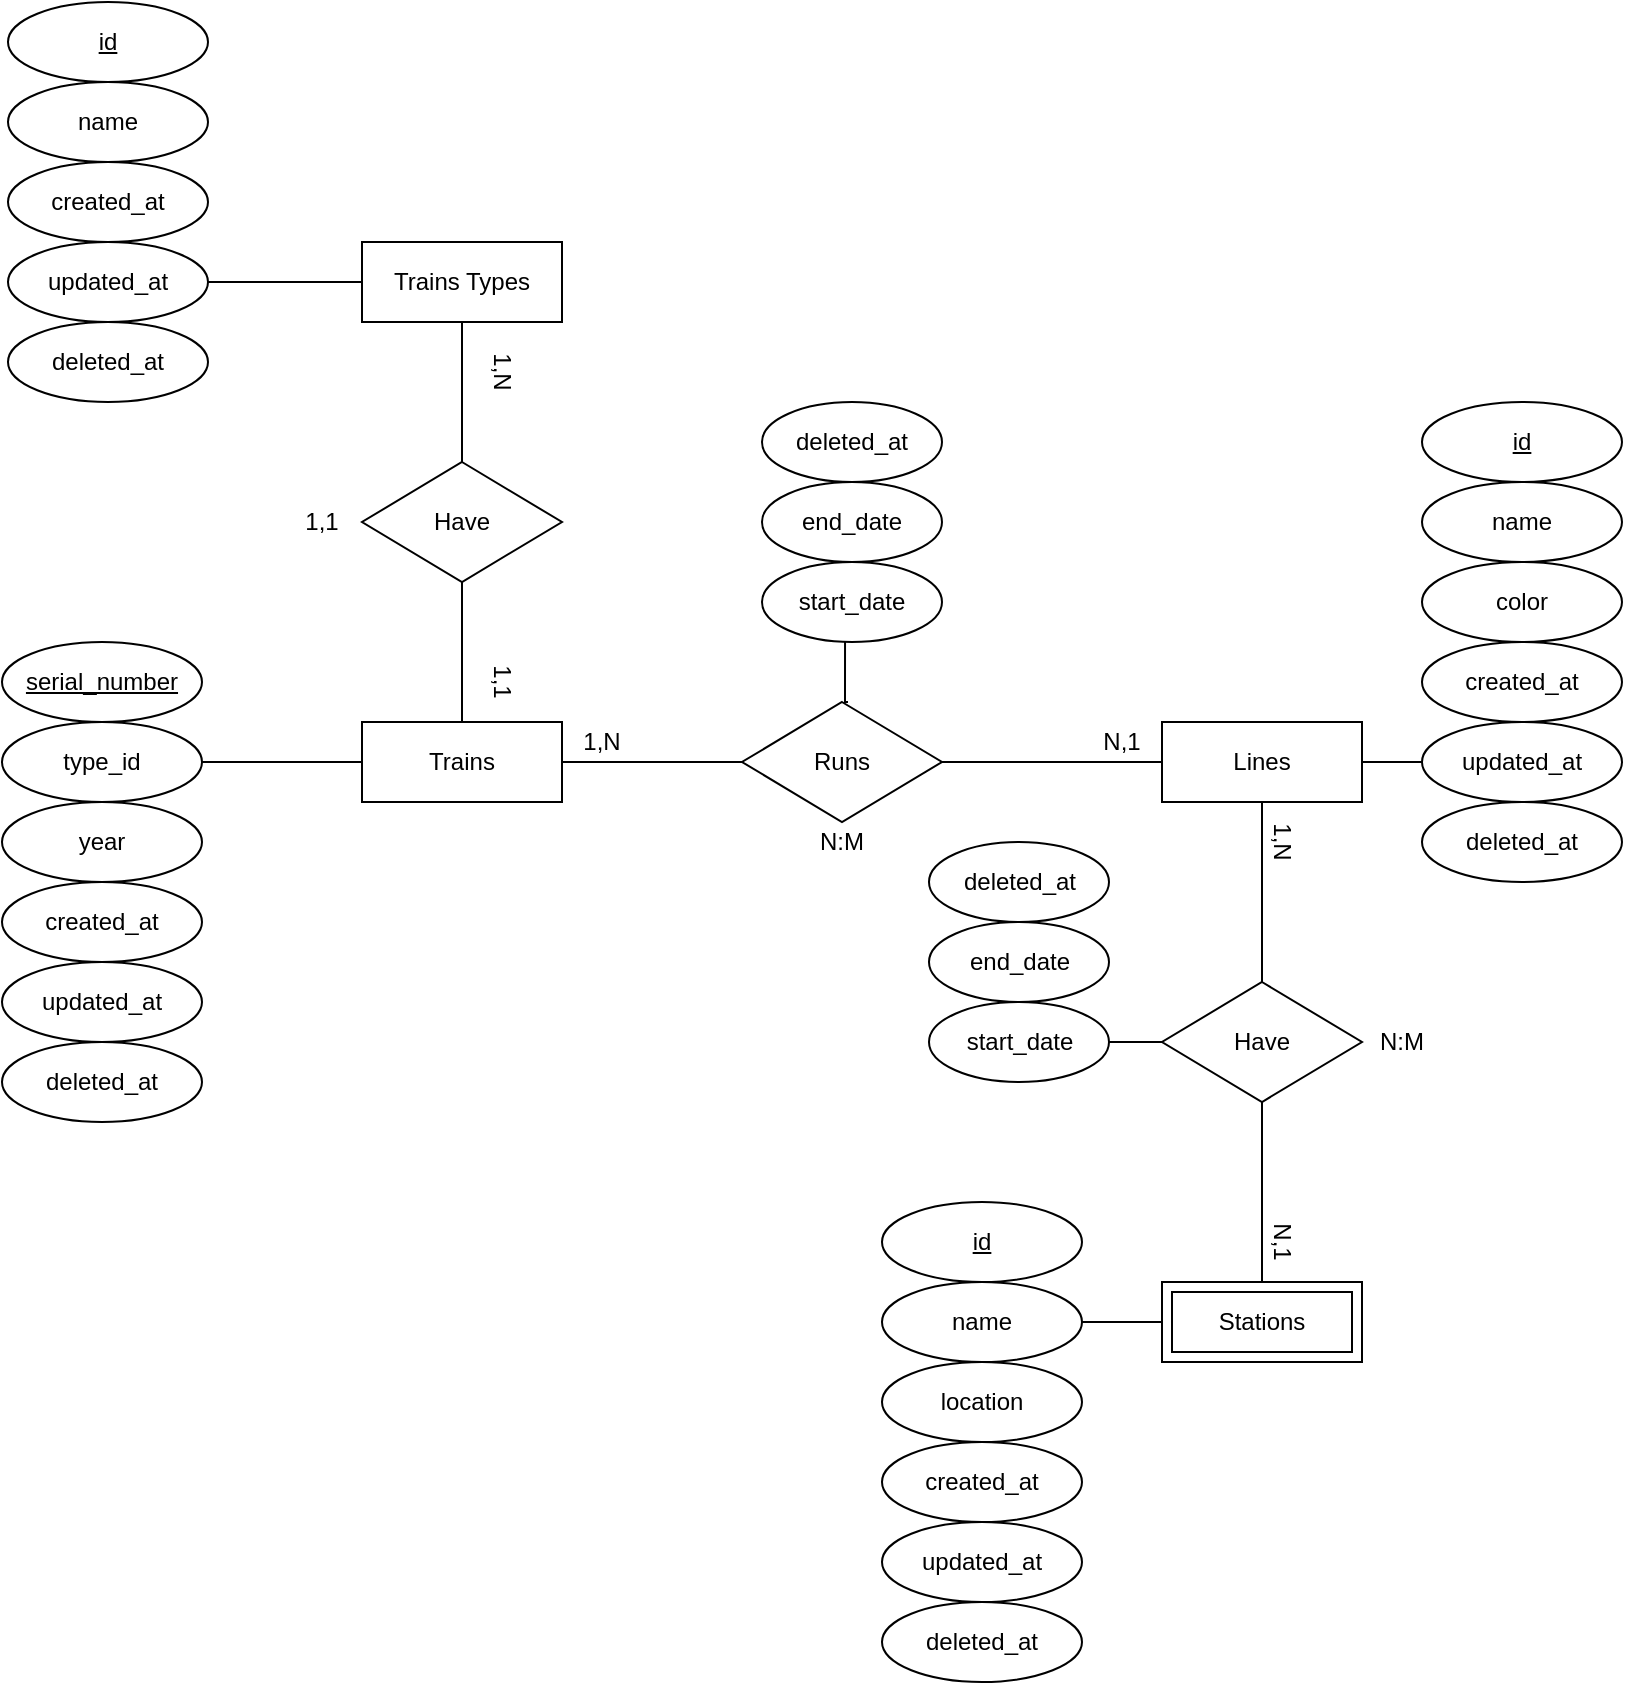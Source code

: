 <mxfile version="20.8.16" type="device"><diagram name="Página-1" id="_CON7dvycLkVMJO1nGlJ"><mxGraphModel dx="2245" dy="2037" grid="1" gridSize="10" guides="1" tooltips="1" connect="1" arrows="1" fold="1" page="1" pageScale="1" pageWidth="827" pageHeight="1169" math="0" shadow="0"><root><mxCell id="0"/><mxCell id="1" parent="0"/><mxCell id="r812NtlvMPiRMAVlbHMb-9" style="edgeStyle=orthogonalEdgeStyle;rounded=0;orthogonalLoop=1;jettySize=auto;html=1;entryX=1;entryY=0.5;entryDx=0;entryDy=0;endArrow=none;endFill=0;" parent="1" source="r812NtlvMPiRMAVlbHMb-4" target="r812NtlvMPiRMAVlbHMb-5" edge="1"><mxGeometry relative="1" as="geometry"/></mxCell><mxCell id="r812NtlvMPiRMAVlbHMb-22" style="edgeStyle=orthogonalEdgeStyle;rounded=0;orthogonalLoop=1;jettySize=auto;html=1;entryX=0;entryY=0.5;entryDx=0;entryDy=0;endArrow=none;endFill=0;" parent="1" source="r812NtlvMPiRMAVlbHMb-4" target="r812NtlvMPiRMAVlbHMb-12" edge="1"><mxGeometry relative="1" as="geometry"/></mxCell><mxCell id="r812NtlvMPiRMAVlbHMb-4" value="Trains" style="whiteSpace=wrap;html=1;align=center;" parent="1" vertex="1"><mxGeometry x="40" y="320" width="100" height="40" as="geometry"/></mxCell><mxCell id="r812NtlvMPiRMAVlbHMb-5" value="type_id" style="ellipse;whiteSpace=wrap;html=1;align=center;" parent="1" vertex="1"><mxGeometry x="-140" y="320" width="100" height="40" as="geometry"/></mxCell><mxCell id="r812NtlvMPiRMAVlbHMb-6" value="serial_number" style="ellipse;whiteSpace=wrap;html=1;align=center;fontStyle=4;" parent="1" vertex="1"><mxGeometry x="-140" y="280" width="100" height="40" as="geometry"/></mxCell><mxCell id="r812NtlvMPiRMAVlbHMb-10" value="year" style="ellipse;whiteSpace=wrap;html=1;align=center;" parent="1" vertex="1"><mxGeometry x="-140" y="360" width="100" height="40" as="geometry"/></mxCell><mxCell id="r812NtlvMPiRMAVlbHMb-38" style="edgeStyle=orthogonalEdgeStyle;rounded=0;orthogonalLoop=1;jettySize=auto;html=1;entryX=0.5;entryY=0;entryDx=0;entryDy=0;endArrow=none;endFill=0;" parent="1" source="r812NtlvMPiRMAVlbHMb-11" target="r812NtlvMPiRMAVlbHMb-37" edge="1"><mxGeometry relative="1" as="geometry"/></mxCell><mxCell id="r812NtlvMPiRMAVlbHMb-40" style="edgeStyle=orthogonalEdgeStyle;rounded=0;orthogonalLoop=1;jettySize=auto;html=1;entryX=0;entryY=0.5;entryDx=0;entryDy=0;endArrow=none;endFill=0;" parent="1" source="r812NtlvMPiRMAVlbHMb-11" target="r812NtlvMPiRMAVlbHMb-17" edge="1"><mxGeometry relative="1" as="geometry"/></mxCell><mxCell id="r812NtlvMPiRMAVlbHMb-11" value="Lines" style="whiteSpace=wrap;html=1;align=center;" parent="1" vertex="1"><mxGeometry x="440" y="320" width="100" height="40" as="geometry"/></mxCell><mxCell id="r812NtlvMPiRMAVlbHMb-21" style="edgeStyle=orthogonalEdgeStyle;rounded=0;orthogonalLoop=1;jettySize=auto;html=1;entryX=0;entryY=0.5;entryDx=0;entryDy=0;endArrow=none;endFill=0;" parent="1" source="r812NtlvMPiRMAVlbHMb-12" target="r812NtlvMPiRMAVlbHMb-11" edge="1"><mxGeometry relative="1" as="geometry"/></mxCell><mxCell id="r812NtlvMPiRMAVlbHMb-26" style="edgeStyle=orthogonalEdgeStyle;rounded=0;orthogonalLoop=1;jettySize=auto;html=1;entryX=0.428;entryY=0.974;entryDx=0;entryDy=0;entryPerimeter=0;endArrow=none;endFill=0;" parent="1" edge="1"><mxGeometry relative="1" as="geometry"><mxPoint x="283" y="310" as="sourcePoint"/><mxPoint x="281.52" y="278.96" as="targetPoint"/></mxGeometry></mxCell><mxCell id="r812NtlvMPiRMAVlbHMb-12" value="Runs" style="shape=rhombus;perimeter=rhombusPerimeter;whiteSpace=wrap;html=1;align=center;" parent="1" vertex="1"><mxGeometry x="230" y="310" width="100" height="60" as="geometry"/></mxCell><mxCell id="r812NtlvMPiRMAVlbHMb-13" value="id" style="ellipse;whiteSpace=wrap;html=1;align=center;fontStyle=4;" parent="1" vertex="1"><mxGeometry x="570" y="160" width="100" height="40" as="geometry"/></mxCell><mxCell id="r812NtlvMPiRMAVlbHMb-14" value="name" style="ellipse;whiteSpace=wrap;html=1;align=center;" parent="1" vertex="1"><mxGeometry x="570" y="200" width="100" height="40" as="geometry"/></mxCell><mxCell id="r812NtlvMPiRMAVlbHMb-15" value="color" style="ellipse;whiteSpace=wrap;html=1;align=center;" parent="1" vertex="1"><mxGeometry x="570" y="240" width="100" height="40" as="geometry"/></mxCell><mxCell id="r812NtlvMPiRMAVlbHMb-16" value="created_at" style="ellipse;whiteSpace=wrap;html=1;align=center;" parent="1" vertex="1"><mxGeometry x="570" y="280" width="100" height="40" as="geometry"/></mxCell><mxCell id="r812NtlvMPiRMAVlbHMb-17" value="updated_at" style="ellipse;whiteSpace=wrap;html=1;align=center;" parent="1" vertex="1"><mxGeometry x="570" y="320" width="100" height="40" as="geometry"/></mxCell><mxCell id="r812NtlvMPiRMAVlbHMb-19" value="start_date" style="ellipse;whiteSpace=wrap;html=1;align=center;" parent="1" vertex="1"><mxGeometry x="240" y="240" width="90" height="40" as="geometry"/></mxCell><mxCell id="r812NtlvMPiRMAVlbHMb-23" value="1,N" style="text;html=1;strokeColor=none;fillColor=none;align=center;verticalAlign=middle;whiteSpace=wrap;rounded=0;" parent="1" vertex="1"><mxGeometry x="140" y="320" width="40" height="20" as="geometry"/></mxCell><mxCell id="r812NtlvMPiRMAVlbHMb-24" value="N,1" style="text;html=1;strokeColor=none;fillColor=none;align=center;verticalAlign=middle;whiteSpace=wrap;rounded=0;" parent="1" vertex="1"><mxGeometry x="400" y="320" width="40" height="20" as="geometry"/></mxCell><mxCell id="r812NtlvMPiRMAVlbHMb-25" value="N:M" style="text;html=1;strokeColor=none;fillColor=none;align=center;verticalAlign=middle;whiteSpace=wrap;rounded=0;" parent="1" vertex="1"><mxGeometry x="260" y="370" width="40" height="20" as="geometry"/></mxCell><mxCell id="r812NtlvMPiRMAVlbHMb-27" value="end_date" style="ellipse;whiteSpace=wrap;html=1;align=center;" parent="1" vertex="1"><mxGeometry x="240" y="200" width="90" height="40" as="geometry"/></mxCell><mxCell id="r812NtlvMPiRMAVlbHMb-28" value="created_at" style="ellipse;whiteSpace=wrap;html=1;align=center;" parent="1" vertex="1"><mxGeometry x="-140" y="400" width="100" height="40" as="geometry"/></mxCell><mxCell id="r812NtlvMPiRMAVlbHMb-29" value="updated_at" style="ellipse;whiteSpace=wrap;html=1;align=center;" parent="1" vertex="1"><mxGeometry x="-140" y="440" width="100" height="40" as="geometry"/></mxCell><mxCell id="r812NtlvMPiRMAVlbHMb-34" style="edgeStyle=orthogonalEdgeStyle;rounded=0;orthogonalLoop=1;jettySize=auto;html=1;entryX=1;entryY=0.5;entryDx=0;entryDy=0;endArrow=none;endFill=0;" parent="1" source="r812NtlvMPiRMAVlbHMb-30" target="r812NtlvMPiRMAVlbHMb-33" edge="1"><mxGeometry relative="1" as="geometry"/></mxCell><mxCell id="r812NtlvMPiRMAVlbHMb-30" value="Stations" style="shape=ext;margin=3;double=1;whiteSpace=wrap;html=1;align=center;" parent="1" vertex="1"><mxGeometry x="440" y="600" width="100" height="40" as="geometry"/></mxCell><mxCell id="r812NtlvMPiRMAVlbHMb-31" value="id" style="ellipse;whiteSpace=wrap;html=1;align=center;fontStyle=4;" parent="1" vertex="1"><mxGeometry x="300" y="560" width="100" height="40" as="geometry"/></mxCell><mxCell id="r812NtlvMPiRMAVlbHMb-33" value="name" style="ellipse;whiteSpace=wrap;html=1;align=center;" parent="1" vertex="1"><mxGeometry x="300" y="600" width="100" height="40" as="geometry"/></mxCell><mxCell id="r812NtlvMPiRMAVlbHMb-35" value="created_at" style="ellipse;whiteSpace=wrap;html=1;align=center;" parent="1" vertex="1"><mxGeometry x="300" y="680" width="100" height="40" as="geometry"/></mxCell><mxCell id="r812NtlvMPiRMAVlbHMb-36" value="updated_at" style="ellipse;whiteSpace=wrap;html=1;align=center;" parent="1" vertex="1"><mxGeometry x="300" y="720" width="100" height="40" as="geometry"/></mxCell><mxCell id="r812NtlvMPiRMAVlbHMb-39" style="edgeStyle=orthogonalEdgeStyle;rounded=0;orthogonalLoop=1;jettySize=auto;html=1;entryX=0.5;entryY=0;entryDx=0;entryDy=0;endArrow=none;endFill=0;" parent="1" source="r812NtlvMPiRMAVlbHMb-37" target="r812NtlvMPiRMAVlbHMb-30" edge="1"><mxGeometry relative="1" as="geometry"/></mxCell><mxCell id="PRAaTrQqgsy7jQrXWvJL-4" style="edgeStyle=orthogonalEdgeStyle;rounded=0;orthogonalLoop=1;jettySize=auto;html=1;entryX=1;entryY=0.5;entryDx=0;entryDy=0;endArrow=none;endFill=0;" parent="1" source="r812NtlvMPiRMAVlbHMb-37" target="PRAaTrQqgsy7jQrXWvJL-1" edge="1"><mxGeometry relative="1" as="geometry"/></mxCell><mxCell id="r812NtlvMPiRMAVlbHMb-37" value="Have" style="shape=rhombus;perimeter=rhombusPerimeter;whiteSpace=wrap;html=1;align=center;" parent="1" vertex="1"><mxGeometry x="440" y="450" width="100" height="60" as="geometry"/></mxCell><mxCell id="r812NtlvMPiRMAVlbHMb-41" value="N:M" style="text;html=1;strokeColor=none;fillColor=none;align=center;verticalAlign=middle;whiteSpace=wrap;rounded=0;" parent="1" vertex="1"><mxGeometry x="540" y="470" width="40" height="20" as="geometry"/></mxCell><mxCell id="r812NtlvMPiRMAVlbHMb-42" value="1,N" style="text;html=1;strokeColor=none;fillColor=none;align=center;verticalAlign=middle;whiteSpace=wrap;rounded=0;rotation=90;" parent="1" vertex="1"><mxGeometry x="480" y="370" width="40" height="20" as="geometry"/></mxCell><mxCell id="r812NtlvMPiRMAVlbHMb-43" value="N,1" style="text;html=1;strokeColor=none;fillColor=none;align=center;verticalAlign=middle;whiteSpace=wrap;rounded=0;rotation=90;" parent="1" vertex="1"><mxGeometry x="480" y="570" width="40" height="20" as="geometry"/></mxCell><mxCell id="r812NtlvMPiRMAVlbHMb-53" value="deleted_at" style="ellipse;whiteSpace=wrap;html=1;align=center;" parent="1" vertex="1"><mxGeometry x="-140" y="480" width="100" height="40" as="geometry"/></mxCell><mxCell id="r812NtlvMPiRMAVlbHMb-54" value="deleted_at" style="ellipse;whiteSpace=wrap;html=1;align=center;" parent="1" vertex="1"><mxGeometry x="300" y="760" width="100" height="40" as="geometry"/></mxCell><mxCell id="r812NtlvMPiRMAVlbHMb-55" value="deleted_at" style="ellipse;whiteSpace=wrap;html=1;align=center;" parent="1" vertex="1"><mxGeometry x="570" y="360" width="100" height="40" as="geometry"/></mxCell><mxCell id="r812NtlvMPiRMAVlbHMb-84" value="deleted_at" style="ellipse;whiteSpace=wrap;html=1;align=center;" parent="1" vertex="1"><mxGeometry x="240" y="160" width="90" height="40" as="geometry"/></mxCell><mxCell id="FgZW5gYh53v1Wyp1H8NT-6" style="edgeStyle=orthogonalEdgeStyle;rounded=0;orthogonalLoop=1;jettySize=auto;html=1;entryX=0.5;entryY=0;entryDx=0;entryDy=0;endArrow=none;endFill=0;" parent="1" source="FgZW5gYh53v1Wyp1H8NT-1" target="FgZW5gYh53v1Wyp1H8NT-5" edge="1"><mxGeometry relative="1" as="geometry"/></mxCell><mxCell id="FgZW5gYh53v1Wyp1H8NT-14" style="edgeStyle=orthogonalEdgeStyle;rounded=0;orthogonalLoop=1;jettySize=auto;html=1;entryX=1;entryY=0.5;entryDx=0;entryDy=0;endArrow=none;endFill=0;" parent="1" source="FgZW5gYh53v1Wyp1H8NT-1" target="FgZW5gYh53v1Wyp1H8NT-12" edge="1"><mxGeometry relative="1" as="geometry"/></mxCell><mxCell id="FgZW5gYh53v1Wyp1H8NT-1" value="Trains Types" style="whiteSpace=wrap;html=1;align=center;" parent="1" vertex="1"><mxGeometry x="40" y="80" width="100" height="40" as="geometry"/></mxCell><mxCell id="FgZW5gYh53v1Wyp1H8NT-2" value="id" style="ellipse;whiteSpace=wrap;html=1;align=center;fontStyle=4;" parent="1" vertex="1"><mxGeometry x="-137" y="-40" width="100" height="40" as="geometry"/></mxCell><mxCell id="FgZW5gYh53v1Wyp1H8NT-3" value="name" style="ellipse;whiteSpace=wrap;html=1;align=center;" parent="1" vertex="1"><mxGeometry x="-137" width="100" height="40" as="geometry"/></mxCell><mxCell id="FgZW5gYh53v1Wyp1H8NT-7" style="edgeStyle=orthogonalEdgeStyle;rounded=0;orthogonalLoop=1;jettySize=auto;html=1;entryX=0.5;entryY=0;entryDx=0;entryDy=0;endArrow=none;endFill=0;" parent="1" source="FgZW5gYh53v1Wyp1H8NT-5" target="r812NtlvMPiRMAVlbHMb-4" edge="1"><mxGeometry relative="1" as="geometry"/></mxCell><mxCell id="FgZW5gYh53v1Wyp1H8NT-5" value="Have" style="shape=rhombus;perimeter=rhombusPerimeter;whiteSpace=wrap;html=1;align=center;" parent="1" vertex="1"><mxGeometry x="40" y="190" width="100" height="60" as="geometry"/></mxCell><mxCell id="FgZW5gYh53v1Wyp1H8NT-8" value="1,N" style="text;html=1;strokeColor=none;fillColor=none;align=center;verticalAlign=middle;whiteSpace=wrap;rounded=0;rotation=90;" parent="1" vertex="1"><mxGeometry x="90" y="130" width="40" height="30" as="geometry"/></mxCell><mxCell id="FgZW5gYh53v1Wyp1H8NT-9" value="1,1" style="text;html=1;strokeColor=none;fillColor=none;align=center;verticalAlign=middle;whiteSpace=wrap;rounded=0;rotation=90;" parent="1" vertex="1"><mxGeometry x="90" y="285" width="40" height="30" as="geometry"/></mxCell><mxCell id="FgZW5gYh53v1Wyp1H8NT-10" value="1,1" style="text;html=1;strokeColor=none;fillColor=none;align=center;verticalAlign=middle;whiteSpace=wrap;rounded=0;rotation=0;" parent="1" vertex="1"><mxGeometry y="205" width="40" height="30" as="geometry"/></mxCell><mxCell id="FgZW5gYh53v1Wyp1H8NT-11" value="created_at" style="ellipse;whiteSpace=wrap;html=1;align=center;" parent="1" vertex="1"><mxGeometry x="-137" y="40" width="100" height="40" as="geometry"/></mxCell><mxCell id="FgZW5gYh53v1Wyp1H8NT-12" value="updated_at" style="ellipse;whiteSpace=wrap;html=1;align=center;" parent="1" vertex="1"><mxGeometry x="-137" y="80" width="100" height="40" as="geometry"/></mxCell><mxCell id="FgZW5gYh53v1Wyp1H8NT-13" value="deleted_at" style="ellipse;whiteSpace=wrap;html=1;align=center;" parent="1" vertex="1"><mxGeometry x="-137" y="120" width="100" height="40" as="geometry"/></mxCell><mxCell id="PRAaTrQqgsy7jQrXWvJL-1" value="start_date" style="ellipse;whiteSpace=wrap;html=1;align=center;" parent="1" vertex="1"><mxGeometry x="323.5" y="460" width="90" height="40" as="geometry"/></mxCell><mxCell id="PRAaTrQqgsy7jQrXWvJL-2" value="end_date" style="ellipse;whiteSpace=wrap;html=1;align=center;" parent="1" vertex="1"><mxGeometry x="323.5" y="420" width="90" height="40" as="geometry"/></mxCell><mxCell id="PRAaTrQqgsy7jQrXWvJL-3" value="deleted_at" style="ellipse;whiteSpace=wrap;html=1;align=center;" parent="1" vertex="1"><mxGeometry x="323.5" y="380" width="90" height="40" as="geometry"/></mxCell><mxCell id="H-FVLTKle8lTG84Lnp-6-1" value="location" style="ellipse;whiteSpace=wrap;html=1;align=center;" vertex="1" parent="1"><mxGeometry x="300" y="640" width="100" height="40" as="geometry"/></mxCell></root></mxGraphModel></diagram></mxfile>